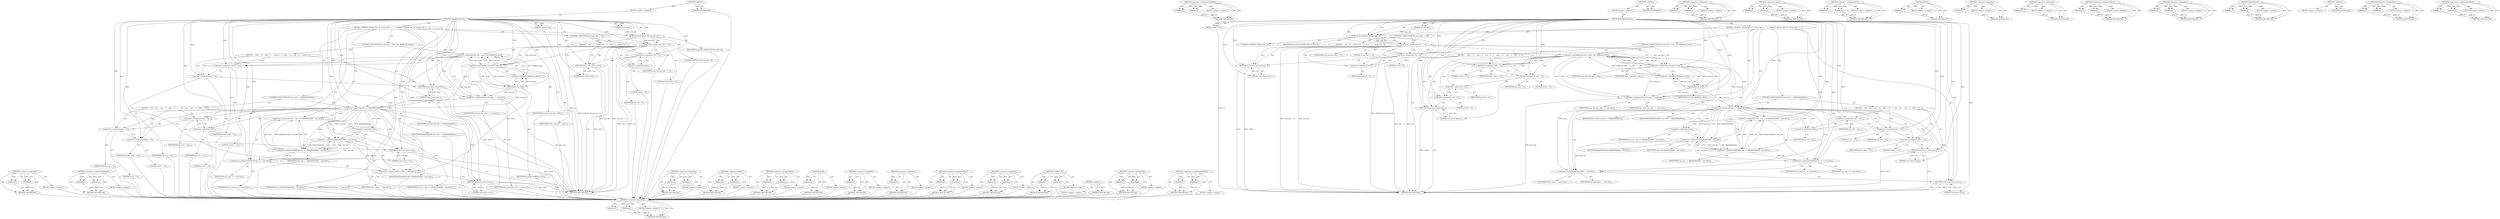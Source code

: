 digraph "&lt;operators&gt;.assignmentShiftLeft" {
vulnerable_119 [label=<(METHOD,&lt;operator&gt;.logicalAnd)>];
vulnerable_120 [label=<(PARAM,p1)>];
vulnerable_121 [label=<(PARAM,p2)>];
vulnerable_122 [label=<(BLOCK,&lt;empty&gt;,&lt;empty&gt;)>];
vulnerable_123 [label=<(METHOD_RETURN,ANY)>];
vulnerable_142 [label=<(METHOD,&lt;operator&gt;.arithmeticShiftRight)>];
vulnerable_143 [label=<(PARAM,p1)>];
vulnerable_144 [label=<(PARAM,p2)>];
vulnerable_145 [label=<(BLOCK,&lt;empty&gt;,&lt;empty&gt;)>];
vulnerable_146 [label=<(METHOD_RETURN,ANY)>];
vulnerable_6 [label=<(METHOD,&lt;global&gt;)<SUB>1</SUB>>];
vulnerable_7 [label=<(BLOCK,&lt;empty&gt;,&lt;empty&gt;)<SUB>1</SUB>>];
vulnerable_8 [label=<(METHOD,ReadBitsInternal)<SUB>1</SUB>>];
vulnerable_9 [label=<(PARAM,int num_bits)<SUB>1</SUB>>];
vulnerable_10 [label=<(PARAM,uint64_t* out)<SUB>1</SUB>>];
vulnerable_11 [label=<(BLOCK,{
  DCHECK_GE(num_bits, 0);

  if (num_bits == ...,{
  DCHECK_GE(num_bits, 0);

  if (num_bits == ...)<SUB>1</SUB>>];
vulnerable_12 [label=<(DCHECK_GE,DCHECK_GE(num_bits, 0))<SUB>2</SUB>>];
vulnerable_13 [label=<(IDENTIFIER,num_bits,DCHECK_GE(num_bits, 0))<SUB>2</SUB>>];
vulnerable_14 [label=<(LITERAL,0,DCHECK_GE(num_bits, 0))<SUB>2</SUB>>];
vulnerable_15 [label=<(CONTROL_STRUCTURE,IF,if (num_bits == 0))<SUB>4</SUB>>];
vulnerable_16 [label=<(&lt;operator&gt;.equals,num_bits == 0)<SUB>4</SUB>>];
vulnerable_17 [label=<(IDENTIFIER,num_bits,num_bits == 0)<SUB>4</SUB>>];
vulnerable_18 [label=<(LITERAL,0,num_bits == 0)<SUB>4</SUB>>];
vulnerable_19 [label=<(BLOCK,{
    *out = 0;
    return true;
  },{
    *out = 0;
    return true;
  })<SUB>4</SUB>>];
vulnerable_20 [label=<(&lt;operator&gt;.assignment,*out = 0)<SUB>5</SUB>>];
vulnerable_21 [label=<(&lt;operator&gt;.indirection,*out)<SUB>5</SUB>>];
vulnerable_22 [label=<(IDENTIFIER,out,*out = 0)<SUB>5</SUB>>];
vulnerable_23 [label=<(LITERAL,0,*out = 0)<SUB>5</SUB>>];
vulnerable_24 [label=<(RETURN,return true;,return true;)<SUB>6</SUB>>];
vulnerable_25 [label=<(LITERAL,true,return true;)<SUB>6</SUB>>];
vulnerable_26 [label=<(CONTROL_STRUCTURE,IF,if (num_bits &gt; nbits_ &amp;&amp; !Refill(num_bits)))<SUB>9</SUB>>];
vulnerable_27 [label=<(&lt;operator&gt;.logicalAnd,num_bits &gt; nbits_ &amp;&amp; !Refill(num_bits))<SUB>9</SUB>>];
vulnerable_28 [label=<(&lt;operator&gt;.greaterThan,num_bits &gt; nbits_)<SUB>9</SUB>>];
vulnerable_29 [label=<(IDENTIFIER,num_bits,num_bits &gt; nbits_)<SUB>9</SUB>>];
vulnerable_30 [label=<(IDENTIFIER,nbits_,num_bits &gt; nbits_)<SUB>9</SUB>>];
vulnerable_31 [label=<(&lt;operator&gt;.logicalNot,!Refill(num_bits))<SUB>9</SUB>>];
vulnerable_32 [label=<(Refill,Refill(num_bits))<SUB>9</SUB>>];
vulnerable_33 [label=<(IDENTIFIER,num_bits,Refill(num_bits))<SUB>9</SUB>>];
vulnerable_34 [label=<(BLOCK,{
     nbits_ = 0;
     reg_ = 0;
     return f...,{
     nbits_ = 0;
     reg_ = 0;
     return f...)<SUB>9</SUB>>];
vulnerable_35 [label=<(&lt;operator&gt;.assignment,nbits_ = 0)<SUB>10</SUB>>];
vulnerable_36 [label=<(IDENTIFIER,nbits_,nbits_ = 0)<SUB>10</SUB>>];
vulnerable_37 [label=<(LITERAL,0,nbits_ = 0)<SUB>10</SUB>>];
vulnerable_38 [label=<(&lt;operator&gt;.assignment,reg_ = 0)<SUB>11</SUB>>];
vulnerable_39 [label=<(IDENTIFIER,reg_,reg_ = 0)<SUB>11</SUB>>];
vulnerable_40 [label=<(LITERAL,0,reg_ = 0)<SUB>11</SUB>>];
vulnerable_41 [label=<(RETURN,return false;,return false;)<SUB>12</SUB>>];
vulnerable_42 [label=<(LITERAL,false,return false;)<SUB>12</SUB>>];
vulnerable_43 [label=<(&lt;operator&gt;.assignmentPlus,bits_read_ += num_bits)<SUB>15</SUB>>];
vulnerable_44 [label=<(IDENTIFIER,bits_read_,bits_read_ += num_bits)<SUB>15</SUB>>];
vulnerable_45 [label=<(IDENTIFIER,num_bits,bits_read_ += num_bits)<SUB>15</SUB>>];
vulnerable_46 [label=<(CONTROL_STRUCTURE,IF,if (num_bits == kRegWidthInBits))<SUB>17</SUB>>];
vulnerable_47 [label=<(&lt;operator&gt;.equals,num_bits == kRegWidthInBits)<SUB>17</SUB>>];
vulnerable_48 [label=<(IDENTIFIER,num_bits,num_bits == kRegWidthInBits)<SUB>17</SUB>>];
vulnerable_49 [label=<(IDENTIFIER,kRegWidthInBits,num_bits == kRegWidthInBits)<SUB>17</SUB>>];
vulnerable_50 [label=<(BLOCK,{
    *out = reg_;
    reg_ = 0;
    nbits_ = 0...,{
    *out = reg_;
    reg_ = 0;
    nbits_ = 0...)<SUB>17</SUB>>];
vulnerable_51 [label=<(&lt;operator&gt;.assignment,*out = reg_)<SUB>18</SUB>>];
vulnerable_52 [label=<(&lt;operator&gt;.indirection,*out)<SUB>18</SUB>>];
vulnerable_53 [label=<(IDENTIFIER,out,*out = reg_)<SUB>18</SUB>>];
vulnerable_54 [label=<(IDENTIFIER,reg_,*out = reg_)<SUB>18</SUB>>];
vulnerable_55 [label=<(&lt;operator&gt;.assignment,reg_ = 0)<SUB>19</SUB>>];
vulnerable_56 [label=<(IDENTIFIER,reg_,reg_ = 0)<SUB>19</SUB>>];
vulnerable_57 [label=<(LITERAL,0,reg_ = 0)<SUB>19</SUB>>];
vulnerable_58 [label=<(&lt;operator&gt;.assignment,nbits_ = 0)<SUB>20</SUB>>];
vulnerable_59 [label=<(IDENTIFIER,nbits_,nbits_ = 0)<SUB>20</SUB>>];
vulnerable_60 [label=<(LITERAL,0,nbits_ = 0)<SUB>20</SUB>>];
vulnerable_61 [label=<(RETURN,return true;,return true;)<SUB>21</SUB>>];
vulnerable_62 [label=<(LITERAL,true,return true;)<SUB>21</SUB>>];
vulnerable_63 [label=<(&lt;operator&gt;.assignment,*out = reg_ &gt;&gt; (kRegWidthInBits - num_bits))<SUB>24</SUB>>];
vulnerable_64 [label=<(&lt;operator&gt;.indirection,*out)<SUB>24</SUB>>];
vulnerable_65 [label=<(IDENTIFIER,out,*out = reg_ &gt;&gt; (kRegWidthInBits - num_bits))<SUB>24</SUB>>];
vulnerable_66 [label=<(&lt;operator&gt;.arithmeticShiftRight,reg_ &gt;&gt; (kRegWidthInBits - num_bits))<SUB>24</SUB>>];
vulnerable_67 [label=<(IDENTIFIER,reg_,reg_ &gt;&gt; (kRegWidthInBits - num_bits))<SUB>24</SUB>>];
vulnerable_68 [label=<(&lt;operator&gt;.subtraction,kRegWidthInBits - num_bits)<SUB>24</SUB>>];
vulnerable_69 [label=<(IDENTIFIER,kRegWidthInBits,kRegWidthInBits - num_bits)<SUB>24</SUB>>];
vulnerable_70 [label=<(IDENTIFIER,num_bits,kRegWidthInBits - num_bits)<SUB>24</SUB>>];
vulnerable_71 [label=<(&lt;operators&gt;.assignmentShiftLeft,reg_ &lt;&lt;= num_bits)<SUB>25</SUB>>];
vulnerable_72 [label=<(IDENTIFIER,reg_,reg_ &lt;&lt;= num_bits)<SUB>25</SUB>>];
vulnerable_73 [label=<(IDENTIFIER,num_bits,reg_ &lt;&lt;= num_bits)<SUB>25</SUB>>];
vulnerable_74 [label=<(&lt;operator&gt;.assignmentMinus,nbits_ -= num_bits)<SUB>26</SUB>>];
vulnerable_75 [label=<(IDENTIFIER,nbits_,nbits_ -= num_bits)<SUB>26</SUB>>];
vulnerable_76 [label=<(IDENTIFIER,num_bits,nbits_ -= num_bits)<SUB>26</SUB>>];
vulnerable_77 [label=<(RETURN,return true;,return true;)<SUB>27</SUB>>];
vulnerable_78 [label=<(LITERAL,true,return true;)<SUB>27</SUB>>];
vulnerable_79 [label=<(METHOD_RETURN,bool)<SUB>1</SUB>>];
vulnerable_81 [label=<(METHOD_RETURN,ANY)<SUB>1</SUB>>];
vulnerable_147 [label=<(METHOD,&lt;operator&gt;.subtraction)>];
vulnerable_148 [label=<(PARAM,p1)>];
vulnerable_149 [label=<(PARAM,p2)>];
vulnerable_150 [label=<(BLOCK,&lt;empty&gt;,&lt;empty&gt;)>];
vulnerable_151 [label=<(METHOD_RETURN,ANY)>];
vulnerable_105 [label=<(METHOD,&lt;operator&gt;.equals)>];
vulnerable_106 [label=<(PARAM,p1)>];
vulnerable_107 [label=<(PARAM,p2)>];
vulnerable_108 [label=<(BLOCK,&lt;empty&gt;,&lt;empty&gt;)>];
vulnerable_109 [label=<(METHOD_RETURN,ANY)>];
vulnerable_137 [label=<(METHOD,&lt;operator&gt;.assignmentPlus)>];
vulnerable_138 [label=<(PARAM,p1)>];
vulnerable_139 [label=<(PARAM,p2)>];
vulnerable_140 [label=<(BLOCK,&lt;empty&gt;,&lt;empty&gt;)>];
vulnerable_141 [label=<(METHOD_RETURN,ANY)>];
vulnerable_133 [label=<(METHOD,Refill)>];
vulnerable_134 [label=<(PARAM,p1)>];
vulnerable_135 [label=<(BLOCK,&lt;empty&gt;,&lt;empty&gt;)>];
vulnerable_136 [label=<(METHOD_RETURN,ANY)>];
vulnerable_129 [label=<(METHOD,&lt;operator&gt;.logicalNot)>];
vulnerable_130 [label=<(PARAM,p1)>];
vulnerable_131 [label=<(BLOCK,&lt;empty&gt;,&lt;empty&gt;)>];
vulnerable_132 [label=<(METHOD_RETURN,ANY)>];
vulnerable_115 [label=<(METHOD,&lt;operator&gt;.indirection)>];
vulnerable_116 [label=<(PARAM,p1)>];
vulnerable_117 [label=<(BLOCK,&lt;empty&gt;,&lt;empty&gt;)>];
vulnerable_118 [label=<(METHOD_RETURN,ANY)>];
vulnerable_157 [label=<(METHOD,&lt;operator&gt;.assignmentMinus)>];
vulnerable_158 [label=<(PARAM,p1)>];
vulnerable_159 [label=<(PARAM,p2)>];
vulnerable_160 [label=<(BLOCK,&lt;empty&gt;,&lt;empty&gt;)>];
vulnerable_161 [label=<(METHOD_RETURN,ANY)>];
vulnerable_110 [label=<(METHOD,&lt;operator&gt;.assignment)>];
vulnerable_111 [label=<(PARAM,p1)>];
vulnerable_112 [label=<(PARAM,p2)>];
vulnerable_113 [label=<(BLOCK,&lt;empty&gt;,&lt;empty&gt;)>];
vulnerable_114 [label=<(METHOD_RETURN,ANY)>];
vulnerable_100 [label=<(METHOD,DCHECK_GE)>];
vulnerable_101 [label=<(PARAM,p1)>];
vulnerable_102 [label=<(PARAM,p2)>];
vulnerable_103 [label=<(BLOCK,&lt;empty&gt;,&lt;empty&gt;)>];
vulnerable_104 [label=<(METHOD_RETURN,ANY)>];
vulnerable_94 [label=<(METHOD,&lt;global&gt;)<SUB>1</SUB>>];
vulnerable_95 [label=<(BLOCK,&lt;empty&gt;,&lt;empty&gt;)>];
vulnerable_96 [label=<(METHOD_RETURN,ANY)>];
vulnerable_124 [label=<(METHOD,&lt;operator&gt;.greaterThan)>];
vulnerable_125 [label=<(PARAM,p1)>];
vulnerable_126 [label=<(PARAM,p2)>];
vulnerable_127 [label=<(BLOCK,&lt;empty&gt;,&lt;empty&gt;)>];
vulnerable_128 [label=<(METHOD_RETURN,ANY)>];
vulnerable_152 [label=<(METHOD,&lt;operators&gt;.assignmentShiftLeft)>];
vulnerable_153 [label=<(PARAM,p1)>];
vulnerable_154 [label=<(PARAM,p2)>];
vulnerable_155 [label=<(BLOCK,&lt;empty&gt;,&lt;empty&gt;)>];
vulnerable_156 [label=<(METHOD_RETURN,ANY)>];
fixed_123 [label=<(METHOD,&lt;operator&gt;.logicalAnd)>];
fixed_124 [label=<(PARAM,p1)>];
fixed_125 [label=<(PARAM,p2)>];
fixed_126 [label=<(BLOCK,&lt;empty&gt;,&lt;empty&gt;)>];
fixed_127 [label=<(METHOD_RETURN,ANY)>];
fixed_146 [label=<(METHOD,&lt;operator&gt;.arithmeticShiftRight)>];
fixed_147 [label=<(PARAM,p1)>];
fixed_148 [label=<(PARAM,p2)>];
fixed_149 [label=<(BLOCK,&lt;empty&gt;,&lt;empty&gt;)>];
fixed_150 [label=<(METHOD_RETURN,ANY)>];
fixed_6 [label=<(METHOD,&lt;global&gt;)<SUB>1</SUB>>];
fixed_7 [label=<(BLOCK,&lt;empty&gt;,&lt;empty&gt;)<SUB>1</SUB>>];
fixed_8 [label=<(METHOD,ReadBitsInternal)<SUB>1</SUB>>];
fixed_9 [label=<(PARAM,int num_bits)<SUB>1</SUB>>];
fixed_10 [label=<(PARAM,uint64_t* out)<SUB>1</SUB>>];
fixed_11 [label=<(BLOCK,{
  DCHECK_GE(num_bits, 0);

  if (num_bits == ...,{
  DCHECK_GE(num_bits, 0);

  if (num_bits == ...)<SUB>1</SUB>>];
fixed_12 [label=<(DCHECK_GE,DCHECK_GE(num_bits, 0))<SUB>2</SUB>>];
fixed_13 [label=<(IDENTIFIER,num_bits,DCHECK_GE(num_bits, 0))<SUB>2</SUB>>];
fixed_14 [label=<(LITERAL,0,DCHECK_GE(num_bits, 0))<SUB>2</SUB>>];
fixed_15 [label=<(CONTROL_STRUCTURE,IF,if (num_bits == 0))<SUB>4</SUB>>];
fixed_16 [label=<(&lt;operator&gt;.equals,num_bits == 0)<SUB>4</SUB>>];
fixed_17 [label=<(IDENTIFIER,num_bits,num_bits == 0)<SUB>4</SUB>>];
fixed_18 [label=<(LITERAL,0,num_bits == 0)<SUB>4</SUB>>];
fixed_19 [label=<(BLOCK,{
    *out = 0;
    return true;
  },{
    *out = 0;
    return true;
  })<SUB>4</SUB>>];
fixed_20 [label=<(&lt;operator&gt;.assignment,*out = 0)<SUB>5</SUB>>];
fixed_21 [label=<(&lt;operator&gt;.indirection,*out)<SUB>5</SUB>>];
fixed_22 [label=<(IDENTIFIER,out,*out = 0)<SUB>5</SUB>>];
fixed_23 [label=<(LITERAL,0,*out = 0)<SUB>5</SUB>>];
fixed_24 [label=<(RETURN,return true;,return true;)<SUB>6</SUB>>];
fixed_25 [label=<(LITERAL,true,return true;)<SUB>6</SUB>>];
fixed_26 [label=<(CONTROL_STRUCTURE,IF,if (num_bits &gt; nbits_ &amp;&amp; !Refill(num_bits)))<SUB>9</SUB>>];
fixed_27 [label=<(&lt;operator&gt;.logicalAnd,num_bits &gt; nbits_ &amp;&amp; !Refill(num_bits))<SUB>9</SUB>>];
fixed_28 [label=<(&lt;operator&gt;.greaterThan,num_bits &gt; nbits_)<SUB>9</SUB>>];
fixed_29 [label=<(IDENTIFIER,num_bits,num_bits &gt; nbits_)<SUB>9</SUB>>];
fixed_30 [label=<(IDENTIFIER,nbits_,num_bits &gt; nbits_)<SUB>9</SUB>>];
fixed_31 [label=<(&lt;operator&gt;.logicalNot,!Refill(num_bits))<SUB>9</SUB>>];
fixed_32 [label=<(Refill,Refill(num_bits))<SUB>9</SUB>>];
fixed_33 [label=<(IDENTIFIER,num_bits,Refill(num_bits))<SUB>9</SUB>>];
fixed_34 [label=<(BLOCK,{
     nbits_ = 0;
     reg_ = 0;
    *out = 0;...,{
     nbits_ = 0;
     reg_ = 0;
    *out = 0;...)<SUB>9</SUB>>];
fixed_35 [label=<(&lt;operator&gt;.assignment,nbits_ = 0)<SUB>10</SUB>>];
fixed_36 [label=<(IDENTIFIER,nbits_,nbits_ = 0)<SUB>10</SUB>>];
fixed_37 [label=<(LITERAL,0,nbits_ = 0)<SUB>10</SUB>>];
fixed_38 [label=<(&lt;operator&gt;.assignment,reg_ = 0)<SUB>11</SUB>>];
fixed_39 [label=<(IDENTIFIER,reg_,reg_ = 0)<SUB>11</SUB>>];
fixed_40 [label=<(LITERAL,0,reg_ = 0)<SUB>11</SUB>>];
fixed_41 [label=<(&lt;operator&gt;.assignment,*out = 0)<SUB>12</SUB>>];
fixed_42 [label=<(&lt;operator&gt;.indirection,*out)<SUB>12</SUB>>];
fixed_43 [label=<(IDENTIFIER,out,*out = 0)<SUB>12</SUB>>];
fixed_44 [label=<(LITERAL,0,*out = 0)<SUB>12</SUB>>];
fixed_45 [label=<(RETURN,return false;,return false;)<SUB>13</SUB>>];
fixed_46 [label=<(LITERAL,false,return false;)<SUB>13</SUB>>];
fixed_47 [label=<(&lt;operator&gt;.assignmentPlus,bits_read_ += num_bits)<SUB>16</SUB>>];
fixed_48 [label=<(IDENTIFIER,bits_read_,bits_read_ += num_bits)<SUB>16</SUB>>];
fixed_49 [label=<(IDENTIFIER,num_bits,bits_read_ += num_bits)<SUB>16</SUB>>];
fixed_50 [label=<(CONTROL_STRUCTURE,IF,if (num_bits == kRegWidthInBits))<SUB>18</SUB>>];
fixed_51 [label=<(&lt;operator&gt;.equals,num_bits == kRegWidthInBits)<SUB>18</SUB>>];
fixed_52 [label=<(IDENTIFIER,num_bits,num_bits == kRegWidthInBits)<SUB>18</SUB>>];
fixed_53 [label=<(IDENTIFIER,kRegWidthInBits,num_bits == kRegWidthInBits)<SUB>18</SUB>>];
fixed_54 [label=<(BLOCK,{
    *out = reg_;
    reg_ = 0;
    nbits_ = 0...,{
    *out = reg_;
    reg_ = 0;
    nbits_ = 0...)<SUB>18</SUB>>];
fixed_55 [label=<(&lt;operator&gt;.assignment,*out = reg_)<SUB>19</SUB>>];
fixed_56 [label=<(&lt;operator&gt;.indirection,*out)<SUB>19</SUB>>];
fixed_57 [label=<(IDENTIFIER,out,*out = reg_)<SUB>19</SUB>>];
fixed_58 [label=<(IDENTIFIER,reg_,*out = reg_)<SUB>19</SUB>>];
fixed_59 [label=<(&lt;operator&gt;.assignment,reg_ = 0)<SUB>20</SUB>>];
fixed_60 [label=<(IDENTIFIER,reg_,reg_ = 0)<SUB>20</SUB>>];
fixed_61 [label=<(LITERAL,0,reg_ = 0)<SUB>20</SUB>>];
fixed_62 [label=<(&lt;operator&gt;.assignment,nbits_ = 0)<SUB>21</SUB>>];
fixed_63 [label=<(IDENTIFIER,nbits_,nbits_ = 0)<SUB>21</SUB>>];
fixed_64 [label=<(LITERAL,0,nbits_ = 0)<SUB>21</SUB>>];
fixed_65 [label=<(RETURN,return true;,return true;)<SUB>22</SUB>>];
fixed_66 [label=<(LITERAL,true,return true;)<SUB>22</SUB>>];
fixed_67 [label=<(&lt;operator&gt;.assignment,*out = reg_ &gt;&gt; (kRegWidthInBits - num_bits))<SUB>25</SUB>>];
fixed_68 [label=<(&lt;operator&gt;.indirection,*out)<SUB>25</SUB>>];
fixed_69 [label=<(IDENTIFIER,out,*out = reg_ &gt;&gt; (kRegWidthInBits - num_bits))<SUB>25</SUB>>];
fixed_70 [label=<(&lt;operator&gt;.arithmeticShiftRight,reg_ &gt;&gt; (kRegWidthInBits - num_bits))<SUB>25</SUB>>];
fixed_71 [label=<(IDENTIFIER,reg_,reg_ &gt;&gt; (kRegWidthInBits - num_bits))<SUB>25</SUB>>];
fixed_72 [label=<(&lt;operator&gt;.subtraction,kRegWidthInBits - num_bits)<SUB>25</SUB>>];
fixed_73 [label=<(IDENTIFIER,kRegWidthInBits,kRegWidthInBits - num_bits)<SUB>25</SUB>>];
fixed_74 [label=<(IDENTIFIER,num_bits,kRegWidthInBits - num_bits)<SUB>25</SUB>>];
fixed_75 [label=<(&lt;operators&gt;.assignmentShiftLeft,reg_ &lt;&lt;= num_bits)<SUB>26</SUB>>];
fixed_76 [label=<(IDENTIFIER,reg_,reg_ &lt;&lt;= num_bits)<SUB>26</SUB>>];
fixed_77 [label=<(IDENTIFIER,num_bits,reg_ &lt;&lt;= num_bits)<SUB>26</SUB>>];
fixed_78 [label=<(&lt;operator&gt;.assignmentMinus,nbits_ -= num_bits)<SUB>27</SUB>>];
fixed_79 [label=<(IDENTIFIER,nbits_,nbits_ -= num_bits)<SUB>27</SUB>>];
fixed_80 [label=<(IDENTIFIER,num_bits,nbits_ -= num_bits)<SUB>27</SUB>>];
fixed_81 [label=<(RETURN,return true;,return true;)<SUB>28</SUB>>];
fixed_82 [label=<(LITERAL,true,return true;)<SUB>28</SUB>>];
fixed_83 [label=<(METHOD_RETURN,bool)<SUB>1</SUB>>];
fixed_85 [label=<(METHOD_RETURN,ANY)<SUB>1</SUB>>];
fixed_151 [label=<(METHOD,&lt;operator&gt;.subtraction)>];
fixed_152 [label=<(PARAM,p1)>];
fixed_153 [label=<(PARAM,p2)>];
fixed_154 [label=<(BLOCK,&lt;empty&gt;,&lt;empty&gt;)>];
fixed_155 [label=<(METHOD_RETURN,ANY)>];
fixed_109 [label=<(METHOD,&lt;operator&gt;.equals)>];
fixed_110 [label=<(PARAM,p1)>];
fixed_111 [label=<(PARAM,p2)>];
fixed_112 [label=<(BLOCK,&lt;empty&gt;,&lt;empty&gt;)>];
fixed_113 [label=<(METHOD_RETURN,ANY)>];
fixed_141 [label=<(METHOD,&lt;operator&gt;.assignmentPlus)>];
fixed_142 [label=<(PARAM,p1)>];
fixed_143 [label=<(PARAM,p2)>];
fixed_144 [label=<(BLOCK,&lt;empty&gt;,&lt;empty&gt;)>];
fixed_145 [label=<(METHOD_RETURN,ANY)>];
fixed_137 [label=<(METHOD,Refill)>];
fixed_138 [label=<(PARAM,p1)>];
fixed_139 [label=<(BLOCK,&lt;empty&gt;,&lt;empty&gt;)>];
fixed_140 [label=<(METHOD_RETURN,ANY)>];
fixed_133 [label=<(METHOD,&lt;operator&gt;.logicalNot)>];
fixed_134 [label=<(PARAM,p1)>];
fixed_135 [label=<(BLOCK,&lt;empty&gt;,&lt;empty&gt;)>];
fixed_136 [label=<(METHOD_RETURN,ANY)>];
fixed_119 [label=<(METHOD,&lt;operator&gt;.indirection)>];
fixed_120 [label=<(PARAM,p1)>];
fixed_121 [label=<(BLOCK,&lt;empty&gt;,&lt;empty&gt;)>];
fixed_122 [label=<(METHOD_RETURN,ANY)>];
fixed_161 [label=<(METHOD,&lt;operator&gt;.assignmentMinus)>];
fixed_162 [label=<(PARAM,p1)>];
fixed_163 [label=<(PARAM,p2)>];
fixed_164 [label=<(BLOCK,&lt;empty&gt;,&lt;empty&gt;)>];
fixed_165 [label=<(METHOD_RETURN,ANY)>];
fixed_114 [label=<(METHOD,&lt;operator&gt;.assignment)>];
fixed_115 [label=<(PARAM,p1)>];
fixed_116 [label=<(PARAM,p2)>];
fixed_117 [label=<(BLOCK,&lt;empty&gt;,&lt;empty&gt;)>];
fixed_118 [label=<(METHOD_RETURN,ANY)>];
fixed_104 [label=<(METHOD,DCHECK_GE)>];
fixed_105 [label=<(PARAM,p1)>];
fixed_106 [label=<(PARAM,p2)>];
fixed_107 [label=<(BLOCK,&lt;empty&gt;,&lt;empty&gt;)>];
fixed_108 [label=<(METHOD_RETURN,ANY)>];
fixed_98 [label=<(METHOD,&lt;global&gt;)<SUB>1</SUB>>];
fixed_99 [label=<(BLOCK,&lt;empty&gt;,&lt;empty&gt;)>];
fixed_100 [label=<(METHOD_RETURN,ANY)>];
fixed_128 [label=<(METHOD,&lt;operator&gt;.greaterThan)>];
fixed_129 [label=<(PARAM,p1)>];
fixed_130 [label=<(PARAM,p2)>];
fixed_131 [label=<(BLOCK,&lt;empty&gt;,&lt;empty&gt;)>];
fixed_132 [label=<(METHOD_RETURN,ANY)>];
fixed_156 [label=<(METHOD,&lt;operators&gt;.assignmentShiftLeft)>];
fixed_157 [label=<(PARAM,p1)>];
fixed_158 [label=<(PARAM,p2)>];
fixed_159 [label=<(BLOCK,&lt;empty&gt;,&lt;empty&gt;)>];
fixed_160 [label=<(METHOD_RETURN,ANY)>];
vulnerable_119 -> vulnerable_120  [key=0, label="AST: "];
vulnerable_119 -> vulnerable_120  [key=1, label="DDG: "];
vulnerable_119 -> vulnerable_122  [key=0, label="AST: "];
vulnerable_119 -> vulnerable_121  [key=0, label="AST: "];
vulnerable_119 -> vulnerable_121  [key=1, label="DDG: "];
vulnerable_119 -> vulnerable_123  [key=0, label="AST: "];
vulnerable_119 -> vulnerable_123  [key=1, label="CFG: "];
vulnerable_120 -> vulnerable_123  [key=0, label="DDG: p1"];
vulnerable_121 -> vulnerable_123  [key=0, label="DDG: p2"];
vulnerable_122 -> fixed_123  [key=0];
vulnerable_123 -> fixed_123  [key=0];
vulnerable_142 -> vulnerable_143  [key=0, label="AST: "];
vulnerable_142 -> vulnerable_143  [key=1, label="DDG: "];
vulnerable_142 -> vulnerable_145  [key=0, label="AST: "];
vulnerable_142 -> vulnerable_144  [key=0, label="AST: "];
vulnerable_142 -> vulnerable_144  [key=1, label="DDG: "];
vulnerable_142 -> vulnerable_146  [key=0, label="AST: "];
vulnerable_142 -> vulnerable_146  [key=1, label="CFG: "];
vulnerable_143 -> vulnerable_146  [key=0, label="DDG: p1"];
vulnerable_144 -> vulnerable_146  [key=0, label="DDG: p2"];
vulnerable_145 -> fixed_123  [key=0];
vulnerable_146 -> fixed_123  [key=0];
vulnerable_6 -> vulnerable_7  [key=0, label="AST: "];
vulnerable_6 -> vulnerable_81  [key=0, label="AST: "];
vulnerable_6 -> vulnerable_81  [key=1, label="CFG: "];
vulnerable_7 -> vulnerable_8  [key=0, label="AST: "];
vulnerable_8 -> vulnerable_9  [key=0, label="AST: "];
vulnerable_8 -> vulnerable_9  [key=1, label="DDG: "];
vulnerable_8 -> vulnerable_10  [key=0, label="AST: "];
vulnerable_8 -> vulnerable_10  [key=1, label="DDG: "];
vulnerable_8 -> vulnerable_11  [key=0, label="AST: "];
vulnerable_8 -> vulnerable_79  [key=0, label="AST: "];
vulnerable_8 -> vulnerable_12  [key=0, label="CFG: "];
vulnerable_8 -> vulnerable_12  [key=1, label="DDG: "];
vulnerable_8 -> vulnerable_43  [key=0, label="DDG: "];
vulnerable_8 -> vulnerable_71  [key=0, label="DDG: "];
vulnerable_8 -> vulnerable_74  [key=0, label="DDG: "];
vulnerable_8 -> vulnerable_77  [key=0, label="DDG: "];
vulnerable_8 -> vulnerable_78  [key=0, label="DDG: "];
vulnerable_8 -> vulnerable_16  [key=0, label="DDG: "];
vulnerable_8 -> vulnerable_20  [key=0, label="DDG: "];
vulnerable_8 -> vulnerable_24  [key=0, label="DDG: "];
vulnerable_8 -> vulnerable_35  [key=0, label="DDG: "];
vulnerable_8 -> vulnerable_38  [key=0, label="DDG: "];
vulnerable_8 -> vulnerable_41  [key=0, label="DDG: "];
vulnerable_8 -> vulnerable_47  [key=0, label="DDG: "];
vulnerable_8 -> vulnerable_51  [key=0, label="DDG: "];
vulnerable_8 -> vulnerable_55  [key=0, label="DDG: "];
vulnerable_8 -> vulnerable_58  [key=0, label="DDG: "];
vulnerable_8 -> vulnerable_61  [key=0, label="DDG: "];
vulnerable_8 -> vulnerable_66  [key=0, label="DDG: "];
vulnerable_8 -> vulnerable_25  [key=0, label="DDG: "];
vulnerable_8 -> vulnerable_28  [key=0, label="DDG: "];
vulnerable_8 -> vulnerable_42  [key=0, label="DDG: "];
vulnerable_8 -> vulnerable_62  [key=0, label="DDG: "];
vulnerable_8 -> vulnerable_68  [key=0, label="DDG: "];
vulnerable_8 -> vulnerable_32  [key=0, label="DDG: "];
vulnerable_9 -> vulnerable_12  [key=0, label="DDG: num_bits"];
vulnerable_10 -> vulnerable_79  [key=0, label="DDG: out"];
vulnerable_11 -> vulnerable_12  [key=0, label="AST: "];
vulnerable_11 -> vulnerable_15  [key=0, label="AST: "];
vulnerable_11 -> vulnerable_26  [key=0, label="AST: "];
vulnerable_11 -> vulnerable_43  [key=0, label="AST: "];
vulnerable_11 -> vulnerable_46  [key=0, label="AST: "];
vulnerable_11 -> vulnerable_63  [key=0, label="AST: "];
vulnerable_11 -> vulnerable_71  [key=0, label="AST: "];
vulnerable_11 -> vulnerable_74  [key=0, label="AST: "];
vulnerable_11 -> vulnerable_77  [key=0, label="AST: "];
vulnerable_12 -> vulnerable_13  [key=0, label="AST: "];
vulnerable_12 -> vulnerable_14  [key=0, label="AST: "];
vulnerable_12 -> vulnerable_16  [key=0, label="CFG: "];
vulnerable_12 -> vulnerable_16  [key=1, label="DDG: num_bits"];
vulnerable_12 -> vulnerable_79  [key=0, label="DDG: DCHECK_GE(num_bits, 0)"];
vulnerable_13 -> fixed_123  [key=0];
vulnerable_14 -> fixed_123  [key=0];
vulnerable_15 -> vulnerable_16  [key=0, label="AST: "];
vulnerable_15 -> vulnerable_19  [key=0, label="AST: "];
vulnerable_16 -> vulnerable_17  [key=0, label="AST: "];
vulnerable_16 -> vulnerable_18  [key=0, label="AST: "];
vulnerable_16 -> vulnerable_21  [key=0, label="CFG: "];
vulnerable_16 -> vulnerable_21  [key=1, label="CDG: "];
vulnerable_16 -> vulnerable_28  [key=0, label="CFG: "];
vulnerable_16 -> vulnerable_28  [key=1, label="DDG: num_bits"];
vulnerable_16 -> vulnerable_28  [key=2, label="CDG: "];
vulnerable_16 -> vulnerable_79  [key=0, label="DDG: num_bits"];
vulnerable_16 -> vulnerable_79  [key=1, label="DDG: num_bits == 0"];
vulnerable_16 -> vulnerable_20  [key=0, label="CDG: "];
vulnerable_16 -> vulnerable_27  [key=0, label="CDG: "];
vulnerable_16 -> vulnerable_24  [key=0, label="CDG: "];
vulnerable_17 -> fixed_123  [key=0];
vulnerable_18 -> fixed_123  [key=0];
vulnerable_19 -> vulnerable_20  [key=0, label="AST: "];
vulnerable_19 -> vulnerable_24  [key=0, label="AST: "];
vulnerable_20 -> vulnerable_21  [key=0, label="AST: "];
vulnerable_20 -> vulnerable_23  [key=0, label="AST: "];
vulnerable_20 -> vulnerable_24  [key=0, label="CFG: "];
vulnerable_20 -> vulnerable_79  [key=0, label="DDG: *out"];
vulnerable_20 -> vulnerable_79  [key=1, label="DDG: *out = 0"];
vulnerable_21 -> vulnerable_22  [key=0, label="AST: "];
vulnerable_21 -> vulnerable_20  [key=0, label="CFG: "];
vulnerable_22 -> fixed_123  [key=0];
vulnerable_23 -> fixed_123  [key=0];
vulnerable_24 -> vulnerable_25  [key=0, label="AST: "];
vulnerable_24 -> vulnerable_79  [key=0, label="CFG: "];
vulnerable_24 -> vulnerable_79  [key=1, label="DDG: &lt;RET&gt;"];
vulnerable_25 -> vulnerable_24  [key=0, label="DDG: true"];
vulnerable_26 -> vulnerable_27  [key=0, label="AST: "];
vulnerable_26 -> vulnerable_34  [key=0, label="AST: "];
vulnerable_27 -> vulnerable_28  [key=0, label="AST: "];
vulnerable_27 -> vulnerable_31  [key=0, label="AST: "];
vulnerable_27 -> vulnerable_35  [key=0, label="CFG: "];
vulnerable_27 -> vulnerable_35  [key=1, label="CDG: "];
vulnerable_27 -> vulnerable_43  [key=0, label="CFG: "];
vulnerable_27 -> vulnerable_43  [key=1, label="CDG: "];
vulnerable_27 -> vulnerable_47  [key=0, label="CDG: "];
vulnerable_27 -> vulnerable_38  [key=0, label="CDG: "];
vulnerable_27 -> vulnerable_41  [key=0, label="CDG: "];
vulnerable_28 -> vulnerable_29  [key=0, label="AST: "];
vulnerable_28 -> vulnerable_30  [key=0, label="AST: "];
vulnerable_28 -> vulnerable_27  [key=0, label="CFG: "];
vulnerable_28 -> vulnerable_27  [key=1, label="DDG: num_bits"];
vulnerable_28 -> vulnerable_27  [key=2, label="DDG: nbits_"];
vulnerable_28 -> vulnerable_32  [key=0, label="CFG: "];
vulnerable_28 -> vulnerable_32  [key=1, label="DDG: num_bits"];
vulnerable_28 -> vulnerable_32  [key=2, label="CDG: "];
vulnerable_28 -> vulnerable_43  [key=0, label="DDG: num_bits"];
vulnerable_28 -> vulnerable_74  [key=0, label="DDG: nbits_"];
vulnerable_28 -> vulnerable_47  [key=0, label="DDG: num_bits"];
vulnerable_28 -> vulnerable_31  [key=0, label="CDG: "];
vulnerable_29 -> fixed_123  [key=0];
vulnerable_30 -> fixed_123  [key=0];
vulnerable_31 -> vulnerable_32  [key=0, label="AST: "];
vulnerable_31 -> vulnerable_27  [key=0, label="CFG: "];
vulnerable_31 -> vulnerable_27  [key=1, label="DDG: Refill(num_bits)"];
vulnerable_32 -> vulnerable_33  [key=0, label="AST: "];
vulnerable_32 -> vulnerable_31  [key=0, label="CFG: "];
vulnerable_32 -> vulnerable_31  [key=1, label="DDG: num_bits"];
vulnerable_32 -> vulnerable_43  [key=0, label="DDG: num_bits"];
vulnerable_32 -> vulnerable_47  [key=0, label="DDG: num_bits"];
vulnerable_33 -> fixed_123  [key=0];
vulnerable_34 -> vulnerable_35  [key=0, label="AST: "];
vulnerable_34 -> vulnerable_38  [key=0, label="AST: "];
vulnerable_34 -> vulnerable_41  [key=0, label="AST: "];
vulnerable_35 -> vulnerable_36  [key=0, label="AST: "];
vulnerable_35 -> vulnerable_37  [key=0, label="AST: "];
vulnerable_35 -> vulnerable_38  [key=0, label="CFG: "];
vulnerable_36 -> fixed_123  [key=0];
vulnerable_37 -> fixed_123  [key=0];
vulnerable_38 -> vulnerable_39  [key=0, label="AST: "];
vulnerable_38 -> vulnerable_40  [key=0, label="AST: "];
vulnerable_38 -> vulnerable_41  [key=0, label="CFG: "];
vulnerable_39 -> fixed_123  [key=0];
vulnerable_40 -> fixed_123  [key=0];
vulnerable_41 -> vulnerable_42  [key=0, label="AST: "];
vulnerable_41 -> vulnerable_79  [key=0, label="CFG: "];
vulnerable_41 -> vulnerable_79  [key=1, label="DDG: &lt;RET&gt;"];
vulnerable_42 -> vulnerable_41  [key=0, label="DDG: false"];
vulnerable_43 -> vulnerable_44  [key=0, label="AST: "];
vulnerable_43 -> vulnerable_45  [key=0, label="AST: "];
vulnerable_43 -> vulnerable_47  [key=0, label="CFG: "];
vulnerable_43 -> vulnerable_79  [key=0, label="DDG: bits_read_"];
vulnerable_44 -> fixed_123  [key=0];
vulnerable_45 -> fixed_123  [key=0];
vulnerable_46 -> vulnerable_47  [key=0, label="AST: "];
vulnerable_46 -> vulnerable_50  [key=0, label="AST: "];
vulnerable_47 -> vulnerable_48  [key=0, label="AST: "];
vulnerable_47 -> vulnerable_49  [key=0, label="AST: "];
vulnerable_47 -> vulnerable_52  [key=0, label="CFG: "];
vulnerable_47 -> vulnerable_52  [key=1, label="CDG: "];
vulnerable_47 -> vulnerable_64  [key=0, label="CFG: "];
vulnerable_47 -> vulnerable_64  [key=1, label="CDG: "];
vulnerable_47 -> vulnerable_68  [key=0, label="DDG: kRegWidthInBits"];
vulnerable_47 -> vulnerable_68  [key=1, label="DDG: num_bits"];
vulnerable_47 -> vulnerable_68  [key=2, label="CDG: "];
vulnerable_47 -> vulnerable_77  [key=0, label="CDG: "];
vulnerable_47 -> vulnerable_51  [key=0, label="CDG: "];
vulnerable_47 -> vulnerable_66  [key=0, label="CDG: "];
vulnerable_47 -> vulnerable_74  [key=0, label="CDG: "];
vulnerable_47 -> vulnerable_58  [key=0, label="CDG: "];
vulnerable_47 -> vulnerable_61  [key=0, label="CDG: "];
vulnerable_47 -> vulnerable_71  [key=0, label="CDG: "];
vulnerable_47 -> vulnerable_63  [key=0, label="CDG: "];
vulnerable_47 -> vulnerable_55  [key=0, label="CDG: "];
vulnerable_48 -> fixed_123  [key=0];
vulnerable_49 -> fixed_123  [key=0];
vulnerable_50 -> vulnerable_51  [key=0, label="AST: "];
vulnerable_50 -> vulnerable_55  [key=0, label="AST: "];
vulnerable_50 -> vulnerable_58  [key=0, label="AST: "];
vulnerable_50 -> vulnerable_61  [key=0, label="AST: "];
vulnerable_51 -> vulnerable_52  [key=0, label="AST: "];
vulnerable_51 -> vulnerable_54  [key=0, label="AST: "];
vulnerable_51 -> vulnerable_55  [key=0, label="CFG: "];
vulnerable_52 -> vulnerable_53  [key=0, label="AST: "];
vulnerable_52 -> vulnerable_51  [key=0, label="CFG: "];
vulnerable_53 -> fixed_123  [key=0];
vulnerable_54 -> fixed_123  [key=0];
vulnerable_55 -> vulnerable_56  [key=0, label="AST: "];
vulnerable_55 -> vulnerable_57  [key=0, label="AST: "];
vulnerable_55 -> vulnerable_58  [key=0, label="CFG: "];
vulnerable_56 -> fixed_123  [key=0];
vulnerable_57 -> fixed_123  [key=0];
vulnerable_58 -> vulnerable_59  [key=0, label="AST: "];
vulnerable_58 -> vulnerable_60  [key=0, label="AST: "];
vulnerable_58 -> vulnerable_61  [key=0, label="CFG: "];
vulnerable_59 -> fixed_123  [key=0];
vulnerable_60 -> fixed_123  [key=0];
vulnerable_61 -> vulnerable_62  [key=0, label="AST: "];
vulnerable_61 -> vulnerable_79  [key=0, label="CFG: "];
vulnerable_61 -> vulnerable_79  [key=1, label="DDG: &lt;RET&gt;"];
vulnerable_62 -> vulnerable_61  [key=0, label="DDG: true"];
vulnerable_63 -> vulnerable_64  [key=0, label="AST: "];
vulnerable_63 -> vulnerable_66  [key=0, label="AST: "];
vulnerable_63 -> vulnerable_71  [key=0, label="CFG: "];
vulnerable_64 -> vulnerable_65  [key=0, label="AST: "];
vulnerable_64 -> vulnerable_68  [key=0, label="CFG: "];
vulnerable_65 -> fixed_123  [key=0];
vulnerable_66 -> vulnerable_67  [key=0, label="AST: "];
vulnerable_66 -> vulnerable_68  [key=0, label="AST: "];
vulnerable_66 -> vulnerable_63  [key=0, label="CFG: "];
vulnerable_66 -> vulnerable_63  [key=1, label="DDG: reg_"];
vulnerable_66 -> vulnerable_63  [key=2, label="DDG: kRegWidthInBits - num_bits"];
vulnerable_66 -> vulnerable_71  [key=0, label="DDG: reg_"];
vulnerable_67 -> fixed_123  [key=0];
vulnerable_68 -> vulnerable_69  [key=0, label="AST: "];
vulnerable_68 -> vulnerable_70  [key=0, label="AST: "];
vulnerable_68 -> vulnerable_66  [key=0, label="CFG: "];
vulnerable_68 -> vulnerable_66  [key=1, label="DDG: kRegWidthInBits"];
vulnerable_68 -> vulnerable_66  [key=2, label="DDG: num_bits"];
vulnerable_68 -> vulnerable_71  [key=0, label="DDG: num_bits"];
vulnerable_68 -> vulnerable_74  [key=0, label="DDG: num_bits"];
vulnerable_69 -> fixed_123  [key=0];
vulnerable_70 -> fixed_123  [key=0];
vulnerable_71 -> vulnerable_72  [key=0, label="AST: "];
vulnerable_71 -> vulnerable_73  [key=0, label="AST: "];
vulnerable_71 -> vulnerable_74  [key=0, label="CFG: "];
vulnerable_72 -> fixed_123  [key=0];
vulnerable_73 -> fixed_123  [key=0];
vulnerable_74 -> vulnerable_75  [key=0, label="AST: "];
vulnerable_74 -> vulnerable_76  [key=0, label="AST: "];
vulnerable_74 -> vulnerable_77  [key=0, label="CFG: "];
vulnerable_75 -> fixed_123  [key=0];
vulnerable_76 -> fixed_123  [key=0];
vulnerable_77 -> vulnerable_78  [key=0, label="AST: "];
vulnerable_77 -> vulnerable_79  [key=0, label="CFG: "];
vulnerable_77 -> vulnerable_79  [key=1, label="DDG: &lt;RET&gt;"];
vulnerable_78 -> vulnerable_77  [key=0, label="DDG: true"];
vulnerable_79 -> fixed_123  [key=0];
vulnerable_81 -> fixed_123  [key=0];
vulnerable_147 -> vulnerable_148  [key=0, label="AST: "];
vulnerable_147 -> vulnerable_148  [key=1, label="DDG: "];
vulnerable_147 -> vulnerable_150  [key=0, label="AST: "];
vulnerable_147 -> vulnerable_149  [key=0, label="AST: "];
vulnerable_147 -> vulnerable_149  [key=1, label="DDG: "];
vulnerable_147 -> vulnerable_151  [key=0, label="AST: "];
vulnerable_147 -> vulnerable_151  [key=1, label="CFG: "];
vulnerable_148 -> vulnerable_151  [key=0, label="DDG: p1"];
vulnerable_149 -> vulnerable_151  [key=0, label="DDG: p2"];
vulnerable_150 -> fixed_123  [key=0];
vulnerable_151 -> fixed_123  [key=0];
vulnerable_105 -> vulnerable_106  [key=0, label="AST: "];
vulnerable_105 -> vulnerable_106  [key=1, label="DDG: "];
vulnerable_105 -> vulnerable_108  [key=0, label="AST: "];
vulnerable_105 -> vulnerable_107  [key=0, label="AST: "];
vulnerable_105 -> vulnerable_107  [key=1, label="DDG: "];
vulnerable_105 -> vulnerable_109  [key=0, label="AST: "];
vulnerable_105 -> vulnerable_109  [key=1, label="CFG: "];
vulnerable_106 -> vulnerable_109  [key=0, label="DDG: p1"];
vulnerable_107 -> vulnerable_109  [key=0, label="DDG: p2"];
vulnerable_108 -> fixed_123  [key=0];
vulnerable_109 -> fixed_123  [key=0];
vulnerable_137 -> vulnerable_138  [key=0, label="AST: "];
vulnerable_137 -> vulnerable_138  [key=1, label="DDG: "];
vulnerable_137 -> vulnerable_140  [key=0, label="AST: "];
vulnerable_137 -> vulnerable_139  [key=0, label="AST: "];
vulnerable_137 -> vulnerable_139  [key=1, label="DDG: "];
vulnerable_137 -> vulnerable_141  [key=0, label="AST: "];
vulnerable_137 -> vulnerable_141  [key=1, label="CFG: "];
vulnerable_138 -> vulnerable_141  [key=0, label="DDG: p1"];
vulnerable_139 -> vulnerable_141  [key=0, label="DDG: p2"];
vulnerable_140 -> fixed_123  [key=0];
vulnerable_141 -> fixed_123  [key=0];
vulnerable_133 -> vulnerable_134  [key=0, label="AST: "];
vulnerable_133 -> vulnerable_134  [key=1, label="DDG: "];
vulnerable_133 -> vulnerable_135  [key=0, label="AST: "];
vulnerable_133 -> vulnerable_136  [key=0, label="AST: "];
vulnerable_133 -> vulnerable_136  [key=1, label="CFG: "];
vulnerable_134 -> vulnerable_136  [key=0, label="DDG: p1"];
vulnerable_135 -> fixed_123  [key=0];
vulnerable_136 -> fixed_123  [key=0];
vulnerable_129 -> vulnerable_130  [key=0, label="AST: "];
vulnerable_129 -> vulnerable_130  [key=1, label="DDG: "];
vulnerable_129 -> vulnerable_131  [key=0, label="AST: "];
vulnerable_129 -> vulnerable_132  [key=0, label="AST: "];
vulnerable_129 -> vulnerable_132  [key=1, label="CFG: "];
vulnerable_130 -> vulnerable_132  [key=0, label="DDG: p1"];
vulnerable_131 -> fixed_123  [key=0];
vulnerable_132 -> fixed_123  [key=0];
vulnerable_115 -> vulnerable_116  [key=0, label="AST: "];
vulnerable_115 -> vulnerable_116  [key=1, label="DDG: "];
vulnerable_115 -> vulnerable_117  [key=0, label="AST: "];
vulnerable_115 -> vulnerable_118  [key=0, label="AST: "];
vulnerable_115 -> vulnerable_118  [key=1, label="CFG: "];
vulnerable_116 -> vulnerable_118  [key=0, label="DDG: p1"];
vulnerable_117 -> fixed_123  [key=0];
vulnerable_118 -> fixed_123  [key=0];
vulnerable_157 -> vulnerable_158  [key=0, label="AST: "];
vulnerable_157 -> vulnerable_158  [key=1, label="DDG: "];
vulnerable_157 -> vulnerable_160  [key=0, label="AST: "];
vulnerable_157 -> vulnerable_159  [key=0, label="AST: "];
vulnerable_157 -> vulnerable_159  [key=1, label="DDG: "];
vulnerable_157 -> vulnerable_161  [key=0, label="AST: "];
vulnerable_157 -> vulnerable_161  [key=1, label="CFG: "];
vulnerable_158 -> vulnerable_161  [key=0, label="DDG: p1"];
vulnerable_159 -> vulnerable_161  [key=0, label="DDG: p2"];
vulnerable_160 -> fixed_123  [key=0];
vulnerable_161 -> fixed_123  [key=0];
vulnerable_110 -> vulnerable_111  [key=0, label="AST: "];
vulnerable_110 -> vulnerable_111  [key=1, label="DDG: "];
vulnerable_110 -> vulnerable_113  [key=0, label="AST: "];
vulnerable_110 -> vulnerable_112  [key=0, label="AST: "];
vulnerable_110 -> vulnerable_112  [key=1, label="DDG: "];
vulnerable_110 -> vulnerable_114  [key=0, label="AST: "];
vulnerable_110 -> vulnerable_114  [key=1, label="CFG: "];
vulnerable_111 -> vulnerable_114  [key=0, label="DDG: p1"];
vulnerable_112 -> vulnerable_114  [key=0, label="DDG: p2"];
vulnerable_113 -> fixed_123  [key=0];
vulnerable_114 -> fixed_123  [key=0];
vulnerable_100 -> vulnerable_101  [key=0, label="AST: "];
vulnerable_100 -> vulnerable_101  [key=1, label="DDG: "];
vulnerable_100 -> vulnerable_103  [key=0, label="AST: "];
vulnerable_100 -> vulnerable_102  [key=0, label="AST: "];
vulnerable_100 -> vulnerable_102  [key=1, label="DDG: "];
vulnerable_100 -> vulnerable_104  [key=0, label="AST: "];
vulnerable_100 -> vulnerable_104  [key=1, label="CFG: "];
vulnerable_101 -> vulnerable_104  [key=0, label="DDG: p1"];
vulnerable_102 -> vulnerable_104  [key=0, label="DDG: p2"];
vulnerable_103 -> fixed_123  [key=0];
vulnerable_104 -> fixed_123  [key=0];
vulnerable_94 -> vulnerable_95  [key=0, label="AST: "];
vulnerable_94 -> vulnerable_96  [key=0, label="AST: "];
vulnerable_94 -> vulnerable_96  [key=1, label="CFG: "];
vulnerable_95 -> fixed_123  [key=0];
vulnerable_96 -> fixed_123  [key=0];
vulnerable_124 -> vulnerable_125  [key=0, label="AST: "];
vulnerable_124 -> vulnerable_125  [key=1, label="DDG: "];
vulnerable_124 -> vulnerable_127  [key=0, label="AST: "];
vulnerable_124 -> vulnerable_126  [key=0, label="AST: "];
vulnerable_124 -> vulnerable_126  [key=1, label="DDG: "];
vulnerable_124 -> vulnerable_128  [key=0, label="AST: "];
vulnerable_124 -> vulnerable_128  [key=1, label="CFG: "];
vulnerable_125 -> vulnerable_128  [key=0, label="DDG: p1"];
vulnerable_126 -> vulnerable_128  [key=0, label="DDG: p2"];
vulnerable_127 -> fixed_123  [key=0];
vulnerable_128 -> fixed_123  [key=0];
vulnerable_152 -> vulnerable_153  [key=0, label="AST: "];
vulnerable_152 -> vulnerable_153  [key=1, label="DDG: "];
vulnerable_152 -> vulnerable_155  [key=0, label="AST: "];
vulnerable_152 -> vulnerable_154  [key=0, label="AST: "];
vulnerable_152 -> vulnerable_154  [key=1, label="DDG: "];
vulnerable_152 -> vulnerable_156  [key=0, label="AST: "];
vulnerable_152 -> vulnerable_156  [key=1, label="CFG: "];
vulnerable_153 -> vulnerable_156  [key=0, label="DDG: p1"];
vulnerable_154 -> vulnerable_156  [key=0, label="DDG: p2"];
vulnerable_155 -> fixed_123  [key=0];
vulnerable_156 -> fixed_123  [key=0];
fixed_123 -> fixed_124  [key=0, label="AST: "];
fixed_123 -> fixed_124  [key=1, label="DDG: "];
fixed_123 -> fixed_126  [key=0, label="AST: "];
fixed_123 -> fixed_125  [key=0, label="AST: "];
fixed_123 -> fixed_125  [key=1, label="DDG: "];
fixed_123 -> fixed_127  [key=0, label="AST: "];
fixed_123 -> fixed_127  [key=1, label="CFG: "];
fixed_124 -> fixed_127  [key=0, label="DDG: p1"];
fixed_125 -> fixed_127  [key=0, label="DDG: p2"];
fixed_146 -> fixed_147  [key=0, label="AST: "];
fixed_146 -> fixed_147  [key=1, label="DDG: "];
fixed_146 -> fixed_149  [key=0, label="AST: "];
fixed_146 -> fixed_148  [key=0, label="AST: "];
fixed_146 -> fixed_148  [key=1, label="DDG: "];
fixed_146 -> fixed_150  [key=0, label="AST: "];
fixed_146 -> fixed_150  [key=1, label="CFG: "];
fixed_147 -> fixed_150  [key=0, label="DDG: p1"];
fixed_148 -> fixed_150  [key=0, label="DDG: p2"];
fixed_6 -> fixed_7  [key=0, label="AST: "];
fixed_6 -> fixed_85  [key=0, label="AST: "];
fixed_6 -> fixed_85  [key=1, label="CFG: "];
fixed_7 -> fixed_8  [key=0, label="AST: "];
fixed_8 -> fixed_9  [key=0, label="AST: "];
fixed_8 -> fixed_9  [key=1, label="DDG: "];
fixed_8 -> fixed_10  [key=0, label="AST: "];
fixed_8 -> fixed_10  [key=1, label="DDG: "];
fixed_8 -> fixed_11  [key=0, label="AST: "];
fixed_8 -> fixed_83  [key=0, label="AST: "];
fixed_8 -> fixed_12  [key=0, label="CFG: "];
fixed_8 -> fixed_12  [key=1, label="DDG: "];
fixed_8 -> fixed_47  [key=0, label="DDG: "];
fixed_8 -> fixed_75  [key=0, label="DDG: "];
fixed_8 -> fixed_78  [key=0, label="DDG: "];
fixed_8 -> fixed_81  [key=0, label="DDG: "];
fixed_8 -> fixed_82  [key=0, label="DDG: "];
fixed_8 -> fixed_16  [key=0, label="DDG: "];
fixed_8 -> fixed_20  [key=0, label="DDG: "];
fixed_8 -> fixed_24  [key=0, label="DDG: "];
fixed_8 -> fixed_35  [key=0, label="DDG: "];
fixed_8 -> fixed_38  [key=0, label="DDG: "];
fixed_8 -> fixed_41  [key=0, label="DDG: "];
fixed_8 -> fixed_45  [key=0, label="DDG: "];
fixed_8 -> fixed_51  [key=0, label="DDG: "];
fixed_8 -> fixed_55  [key=0, label="DDG: "];
fixed_8 -> fixed_59  [key=0, label="DDG: "];
fixed_8 -> fixed_62  [key=0, label="DDG: "];
fixed_8 -> fixed_65  [key=0, label="DDG: "];
fixed_8 -> fixed_70  [key=0, label="DDG: "];
fixed_8 -> fixed_25  [key=0, label="DDG: "];
fixed_8 -> fixed_28  [key=0, label="DDG: "];
fixed_8 -> fixed_46  [key=0, label="DDG: "];
fixed_8 -> fixed_66  [key=0, label="DDG: "];
fixed_8 -> fixed_72  [key=0, label="DDG: "];
fixed_8 -> fixed_32  [key=0, label="DDG: "];
fixed_9 -> fixed_12  [key=0, label="DDG: num_bits"];
fixed_10 -> fixed_83  [key=0, label="DDG: out"];
fixed_11 -> fixed_12  [key=0, label="AST: "];
fixed_11 -> fixed_15  [key=0, label="AST: "];
fixed_11 -> fixed_26  [key=0, label="AST: "];
fixed_11 -> fixed_47  [key=0, label="AST: "];
fixed_11 -> fixed_50  [key=0, label="AST: "];
fixed_11 -> fixed_67  [key=0, label="AST: "];
fixed_11 -> fixed_75  [key=0, label="AST: "];
fixed_11 -> fixed_78  [key=0, label="AST: "];
fixed_11 -> fixed_81  [key=0, label="AST: "];
fixed_12 -> fixed_13  [key=0, label="AST: "];
fixed_12 -> fixed_14  [key=0, label="AST: "];
fixed_12 -> fixed_16  [key=0, label="CFG: "];
fixed_12 -> fixed_16  [key=1, label="DDG: num_bits"];
fixed_12 -> fixed_83  [key=0, label="DDG: DCHECK_GE(num_bits, 0)"];
fixed_15 -> fixed_16  [key=0, label="AST: "];
fixed_15 -> fixed_19  [key=0, label="AST: "];
fixed_16 -> fixed_17  [key=0, label="AST: "];
fixed_16 -> fixed_18  [key=0, label="AST: "];
fixed_16 -> fixed_21  [key=0, label="CFG: "];
fixed_16 -> fixed_21  [key=1, label="CDG: "];
fixed_16 -> fixed_28  [key=0, label="CFG: "];
fixed_16 -> fixed_28  [key=1, label="DDG: num_bits"];
fixed_16 -> fixed_28  [key=2, label="CDG: "];
fixed_16 -> fixed_83  [key=0, label="DDG: num_bits"];
fixed_16 -> fixed_83  [key=1, label="DDG: num_bits == 0"];
fixed_16 -> fixed_20  [key=0, label="CDG: "];
fixed_16 -> fixed_27  [key=0, label="CDG: "];
fixed_16 -> fixed_24  [key=0, label="CDG: "];
fixed_19 -> fixed_20  [key=0, label="AST: "];
fixed_19 -> fixed_24  [key=0, label="AST: "];
fixed_20 -> fixed_21  [key=0, label="AST: "];
fixed_20 -> fixed_23  [key=0, label="AST: "];
fixed_20 -> fixed_24  [key=0, label="CFG: "];
fixed_20 -> fixed_83  [key=0, label="DDG: *out"];
fixed_20 -> fixed_83  [key=1, label="DDG: *out = 0"];
fixed_21 -> fixed_22  [key=0, label="AST: "];
fixed_21 -> fixed_20  [key=0, label="CFG: "];
fixed_24 -> fixed_25  [key=0, label="AST: "];
fixed_24 -> fixed_83  [key=0, label="CFG: "];
fixed_24 -> fixed_83  [key=1, label="DDG: &lt;RET&gt;"];
fixed_25 -> fixed_24  [key=0, label="DDG: true"];
fixed_26 -> fixed_27  [key=0, label="AST: "];
fixed_26 -> fixed_34  [key=0, label="AST: "];
fixed_27 -> fixed_28  [key=0, label="AST: "];
fixed_27 -> fixed_31  [key=0, label="AST: "];
fixed_27 -> fixed_35  [key=0, label="CFG: "];
fixed_27 -> fixed_35  [key=1, label="CDG: "];
fixed_27 -> fixed_47  [key=0, label="CFG: "];
fixed_27 -> fixed_47  [key=1, label="CDG: "];
fixed_27 -> fixed_42  [key=0, label="CDG: "];
fixed_27 -> fixed_51  [key=0, label="CDG: "];
fixed_27 -> fixed_38  [key=0, label="CDG: "];
fixed_27 -> fixed_45  [key=0, label="CDG: "];
fixed_27 -> fixed_41  [key=0, label="CDG: "];
fixed_28 -> fixed_29  [key=0, label="AST: "];
fixed_28 -> fixed_30  [key=0, label="AST: "];
fixed_28 -> fixed_27  [key=0, label="CFG: "];
fixed_28 -> fixed_27  [key=1, label="DDG: num_bits"];
fixed_28 -> fixed_27  [key=2, label="DDG: nbits_"];
fixed_28 -> fixed_32  [key=0, label="CFG: "];
fixed_28 -> fixed_32  [key=1, label="DDG: num_bits"];
fixed_28 -> fixed_32  [key=2, label="CDG: "];
fixed_28 -> fixed_47  [key=0, label="DDG: num_bits"];
fixed_28 -> fixed_78  [key=0, label="DDG: nbits_"];
fixed_28 -> fixed_51  [key=0, label="DDG: num_bits"];
fixed_28 -> fixed_31  [key=0, label="CDG: "];
fixed_31 -> fixed_32  [key=0, label="AST: "];
fixed_31 -> fixed_27  [key=0, label="CFG: "];
fixed_31 -> fixed_27  [key=1, label="DDG: Refill(num_bits)"];
fixed_32 -> fixed_33  [key=0, label="AST: "];
fixed_32 -> fixed_31  [key=0, label="CFG: "];
fixed_32 -> fixed_31  [key=1, label="DDG: num_bits"];
fixed_32 -> fixed_47  [key=0, label="DDG: num_bits"];
fixed_32 -> fixed_51  [key=0, label="DDG: num_bits"];
fixed_34 -> fixed_35  [key=0, label="AST: "];
fixed_34 -> fixed_38  [key=0, label="AST: "];
fixed_34 -> fixed_41  [key=0, label="AST: "];
fixed_34 -> fixed_45  [key=0, label="AST: "];
fixed_35 -> fixed_36  [key=0, label="AST: "];
fixed_35 -> fixed_37  [key=0, label="AST: "];
fixed_35 -> fixed_38  [key=0, label="CFG: "];
fixed_38 -> fixed_39  [key=0, label="AST: "];
fixed_38 -> fixed_40  [key=0, label="AST: "];
fixed_38 -> fixed_42  [key=0, label="CFG: "];
fixed_41 -> fixed_42  [key=0, label="AST: "];
fixed_41 -> fixed_44  [key=0, label="AST: "];
fixed_41 -> fixed_45  [key=0, label="CFG: "];
fixed_42 -> fixed_43  [key=0, label="AST: "];
fixed_42 -> fixed_41  [key=0, label="CFG: "];
fixed_45 -> fixed_46  [key=0, label="AST: "];
fixed_45 -> fixed_83  [key=0, label="CFG: "];
fixed_45 -> fixed_83  [key=1, label="DDG: &lt;RET&gt;"];
fixed_46 -> fixed_45  [key=0, label="DDG: false"];
fixed_47 -> fixed_48  [key=0, label="AST: "];
fixed_47 -> fixed_49  [key=0, label="AST: "];
fixed_47 -> fixed_51  [key=0, label="CFG: "];
fixed_47 -> fixed_83  [key=0, label="DDG: bits_read_"];
fixed_50 -> fixed_51  [key=0, label="AST: "];
fixed_50 -> fixed_54  [key=0, label="AST: "];
fixed_51 -> fixed_52  [key=0, label="AST: "];
fixed_51 -> fixed_53  [key=0, label="AST: "];
fixed_51 -> fixed_56  [key=0, label="CFG: "];
fixed_51 -> fixed_56  [key=1, label="CDG: "];
fixed_51 -> fixed_68  [key=0, label="CFG: "];
fixed_51 -> fixed_68  [key=1, label="CDG: "];
fixed_51 -> fixed_72  [key=0, label="DDG: kRegWidthInBits"];
fixed_51 -> fixed_72  [key=1, label="DDG: num_bits"];
fixed_51 -> fixed_72  [key=2, label="CDG: "];
fixed_51 -> fixed_75  [key=0, label="CDG: "];
fixed_51 -> fixed_81  [key=0, label="CDG: "];
fixed_51 -> fixed_67  [key=0, label="CDG: "];
fixed_51 -> fixed_65  [key=0, label="CDG: "];
fixed_51 -> fixed_59  [key=0, label="CDG: "];
fixed_51 -> fixed_70  [key=0, label="CDG: "];
fixed_51 -> fixed_55  [key=0, label="CDG: "];
fixed_51 -> fixed_78  [key=0, label="CDG: "];
fixed_51 -> fixed_62  [key=0, label="CDG: "];
fixed_54 -> fixed_55  [key=0, label="AST: "];
fixed_54 -> fixed_59  [key=0, label="AST: "];
fixed_54 -> fixed_62  [key=0, label="AST: "];
fixed_54 -> fixed_65  [key=0, label="AST: "];
fixed_55 -> fixed_56  [key=0, label="AST: "];
fixed_55 -> fixed_58  [key=0, label="AST: "];
fixed_55 -> fixed_59  [key=0, label="CFG: "];
fixed_56 -> fixed_57  [key=0, label="AST: "];
fixed_56 -> fixed_55  [key=0, label="CFG: "];
fixed_59 -> fixed_60  [key=0, label="AST: "];
fixed_59 -> fixed_61  [key=0, label="AST: "];
fixed_59 -> fixed_62  [key=0, label="CFG: "];
fixed_62 -> fixed_63  [key=0, label="AST: "];
fixed_62 -> fixed_64  [key=0, label="AST: "];
fixed_62 -> fixed_65  [key=0, label="CFG: "];
fixed_65 -> fixed_66  [key=0, label="AST: "];
fixed_65 -> fixed_83  [key=0, label="CFG: "];
fixed_65 -> fixed_83  [key=1, label="DDG: &lt;RET&gt;"];
fixed_66 -> fixed_65  [key=0, label="DDG: true"];
fixed_67 -> fixed_68  [key=0, label="AST: "];
fixed_67 -> fixed_70  [key=0, label="AST: "];
fixed_67 -> fixed_75  [key=0, label="CFG: "];
fixed_68 -> fixed_69  [key=0, label="AST: "];
fixed_68 -> fixed_72  [key=0, label="CFG: "];
fixed_70 -> fixed_71  [key=0, label="AST: "];
fixed_70 -> fixed_72  [key=0, label="AST: "];
fixed_70 -> fixed_67  [key=0, label="CFG: "];
fixed_70 -> fixed_67  [key=1, label="DDG: reg_"];
fixed_70 -> fixed_67  [key=2, label="DDG: kRegWidthInBits - num_bits"];
fixed_70 -> fixed_75  [key=0, label="DDG: reg_"];
fixed_72 -> fixed_73  [key=0, label="AST: "];
fixed_72 -> fixed_74  [key=0, label="AST: "];
fixed_72 -> fixed_70  [key=0, label="CFG: "];
fixed_72 -> fixed_70  [key=1, label="DDG: kRegWidthInBits"];
fixed_72 -> fixed_70  [key=2, label="DDG: num_bits"];
fixed_72 -> fixed_75  [key=0, label="DDG: num_bits"];
fixed_72 -> fixed_78  [key=0, label="DDG: num_bits"];
fixed_75 -> fixed_76  [key=0, label="AST: "];
fixed_75 -> fixed_77  [key=0, label="AST: "];
fixed_75 -> fixed_78  [key=0, label="CFG: "];
fixed_78 -> fixed_79  [key=0, label="AST: "];
fixed_78 -> fixed_80  [key=0, label="AST: "];
fixed_78 -> fixed_81  [key=0, label="CFG: "];
fixed_81 -> fixed_82  [key=0, label="AST: "];
fixed_81 -> fixed_83  [key=0, label="CFG: "];
fixed_81 -> fixed_83  [key=1, label="DDG: &lt;RET&gt;"];
fixed_82 -> fixed_81  [key=0, label="DDG: true"];
fixed_151 -> fixed_152  [key=0, label="AST: "];
fixed_151 -> fixed_152  [key=1, label="DDG: "];
fixed_151 -> fixed_154  [key=0, label="AST: "];
fixed_151 -> fixed_153  [key=0, label="AST: "];
fixed_151 -> fixed_153  [key=1, label="DDG: "];
fixed_151 -> fixed_155  [key=0, label="AST: "];
fixed_151 -> fixed_155  [key=1, label="CFG: "];
fixed_152 -> fixed_155  [key=0, label="DDG: p1"];
fixed_153 -> fixed_155  [key=0, label="DDG: p2"];
fixed_109 -> fixed_110  [key=0, label="AST: "];
fixed_109 -> fixed_110  [key=1, label="DDG: "];
fixed_109 -> fixed_112  [key=0, label="AST: "];
fixed_109 -> fixed_111  [key=0, label="AST: "];
fixed_109 -> fixed_111  [key=1, label="DDG: "];
fixed_109 -> fixed_113  [key=0, label="AST: "];
fixed_109 -> fixed_113  [key=1, label="CFG: "];
fixed_110 -> fixed_113  [key=0, label="DDG: p1"];
fixed_111 -> fixed_113  [key=0, label="DDG: p2"];
fixed_141 -> fixed_142  [key=0, label="AST: "];
fixed_141 -> fixed_142  [key=1, label="DDG: "];
fixed_141 -> fixed_144  [key=0, label="AST: "];
fixed_141 -> fixed_143  [key=0, label="AST: "];
fixed_141 -> fixed_143  [key=1, label="DDG: "];
fixed_141 -> fixed_145  [key=0, label="AST: "];
fixed_141 -> fixed_145  [key=1, label="CFG: "];
fixed_142 -> fixed_145  [key=0, label="DDG: p1"];
fixed_143 -> fixed_145  [key=0, label="DDG: p2"];
fixed_137 -> fixed_138  [key=0, label="AST: "];
fixed_137 -> fixed_138  [key=1, label="DDG: "];
fixed_137 -> fixed_139  [key=0, label="AST: "];
fixed_137 -> fixed_140  [key=0, label="AST: "];
fixed_137 -> fixed_140  [key=1, label="CFG: "];
fixed_138 -> fixed_140  [key=0, label="DDG: p1"];
fixed_133 -> fixed_134  [key=0, label="AST: "];
fixed_133 -> fixed_134  [key=1, label="DDG: "];
fixed_133 -> fixed_135  [key=0, label="AST: "];
fixed_133 -> fixed_136  [key=0, label="AST: "];
fixed_133 -> fixed_136  [key=1, label="CFG: "];
fixed_134 -> fixed_136  [key=0, label="DDG: p1"];
fixed_119 -> fixed_120  [key=0, label="AST: "];
fixed_119 -> fixed_120  [key=1, label="DDG: "];
fixed_119 -> fixed_121  [key=0, label="AST: "];
fixed_119 -> fixed_122  [key=0, label="AST: "];
fixed_119 -> fixed_122  [key=1, label="CFG: "];
fixed_120 -> fixed_122  [key=0, label="DDG: p1"];
fixed_161 -> fixed_162  [key=0, label="AST: "];
fixed_161 -> fixed_162  [key=1, label="DDG: "];
fixed_161 -> fixed_164  [key=0, label="AST: "];
fixed_161 -> fixed_163  [key=0, label="AST: "];
fixed_161 -> fixed_163  [key=1, label="DDG: "];
fixed_161 -> fixed_165  [key=0, label="AST: "];
fixed_161 -> fixed_165  [key=1, label="CFG: "];
fixed_162 -> fixed_165  [key=0, label="DDG: p1"];
fixed_163 -> fixed_165  [key=0, label="DDG: p2"];
fixed_114 -> fixed_115  [key=0, label="AST: "];
fixed_114 -> fixed_115  [key=1, label="DDG: "];
fixed_114 -> fixed_117  [key=0, label="AST: "];
fixed_114 -> fixed_116  [key=0, label="AST: "];
fixed_114 -> fixed_116  [key=1, label="DDG: "];
fixed_114 -> fixed_118  [key=0, label="AST: "];
fixed_114 -> fixed_118  [key=1, label="CFG: "];
fixed_115 -> fixed_118  [key=0, label="DDG: p1"];
fixed_116 -> fixed_118  [key=0, label="DDG: p2"];
fixed_104 -> fixed_105  [key=0, label="AST: "];
fixed_104 -> fixed_105  [key=1, label="DDG: "];
fixed_104 -> fixed_107  [key=0, label="AST: "];
fixed_104 -> fixed_106  [key=0, label="AST: "];
fixed_104 -> fixed_106  [key=1, label="DDG: "];
fixed_104 -> fixed_108  [key=0, label="AST: "];
fixed_104 -> fixed_108  [key=1, label="CFG: "];
fixed_105 -> fixed_108  [key=0, label="DDG: p1"];
fixed_106 -> fixed_108  [key=0, label="DDG: p2"];
fixed_98 -> fixed_99  [key=0, label="AST: "];
fixed_98 -> fixed_100  [key=0, label="AST: "];
fixed_98 -> fixed_100  [key=1, label="CFG: "];
fixed_128 -> fixed_129  [key=0, label="AST: "];
fixed_128 -> fixed_129  [key=1, label="DDG: "];
fixed_128 -> fixed_131  [key=0, label="AST: "];
fixed_128 -> fixed_130  [key=0, label="AST: "];
fixed_128 -> fixed_130  [key=1, label="DDG: "];
fixed_128 -> fixed_132  [key=0, label="AST: "];
fixed_128 -> fixed_132  [key=1, label="CFG: "];
fixed_129 -> fixed_132  [key=0, label="DDG: p1"];
fixed_130 -> fixed_132  [key=0, label="DDG: p2"];
fixed_156 -> fixed_157  [key=0, label="AST: "];
fixed_156 -> fixed_157  [key=1, label="DDG: "];
fixed_156 -> fixed_159  [key=0, label="AST: "];
fixed_156 -> fixed_158  [key=0, label="AST: "];
fixed_156 -> fixed_158  [key=1, label="DDG: "];
fixed_156 -> fixed_160  [key=0, label="AST: "];
fixed_156 -> fixed_160  [key=1, label="CFG: "];
fixed_157 -> fixed_160  [key=0, label="DDG: p1"];
fixed_158 -> fixed_160  [key=0, label="DDG: p2"];
}
